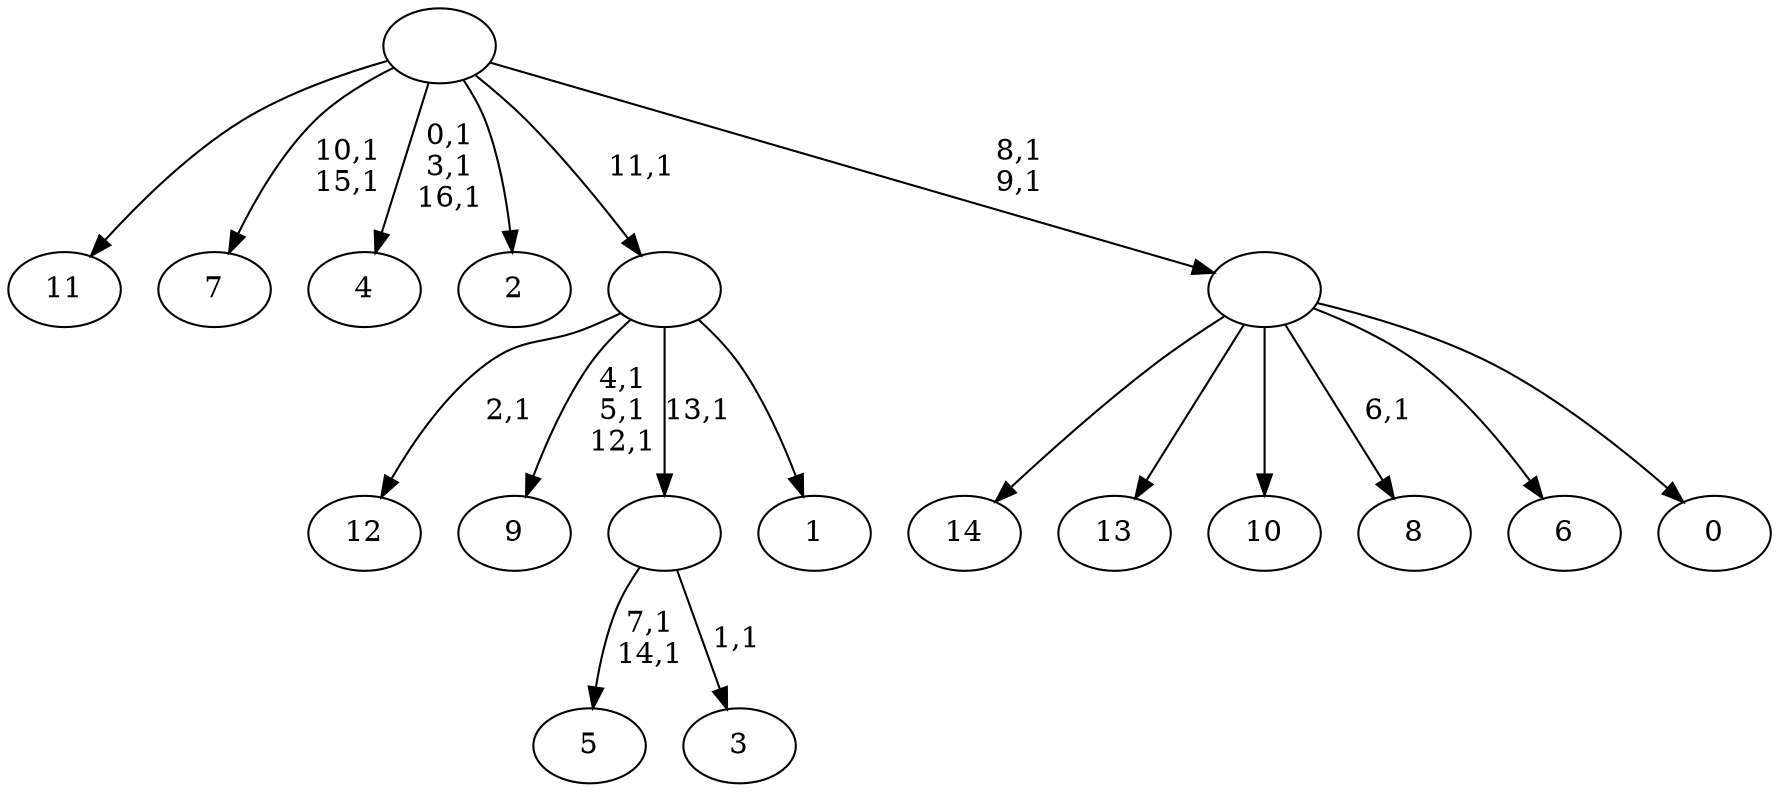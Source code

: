 digraph T {
	32 [label="14"]
	31 [label="13"]
	30 [label="12"]
	28 [label="11"]
	27 [label="10"]
	26 [label="9"]
	22 [label="8"]
	20 [label="7"]
	17 [label="6"]
	16 [label="5"]
	13 [label="4"]
	9 [label="3"]
	7 [label=""]
	6 [label="2"]
	5 [label="1"]
	4 [label=""]
	3 [label="0"]
	2 [label=""]
	0 [label=""]
	7 -> 9 [label="1,1"]
	7 -> 16 [label="7,1\n14,1"]
	4 -> 26 [label="4,1\n5,1\n12,1"]
	4 -> 30 [label="2,1"]
	4 -> 7 [label="13,1"]
	4 -> 5 [label=""]
	2 -> 22 [label="6,1"]
	2 -> 32 [label=""]
	2 -> 31 [label=""]
	2 -> 27 [label=""]
	2 -> 17 [label=""]
	2 -> 3 [label=""]
	0 -> 2 [label="8,1\n9,1"]
	0 -> 13 [label="0,1\n3,1\n16,1"]
	0 -> 20 [label="10,1\n15,1"]
	0 -> 28 [label=""]
	0 -> 6 [label=""]
	0 -> 4 [label="11,1"]
}
